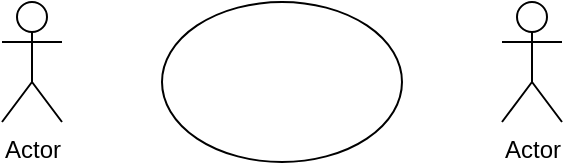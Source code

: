 <mxfile version="14.4.3" type="device"><diagram id="9jDa1SoQFmkCoa53CbhX" name="Page-1"><mxGraphModel dx="846" dy="1594" grid="1" gridSize="10" guides="1" tooltips="1" connect="1" arrows="1" fold="1" page="1" pageScale="1" pageWidth="850" pageHeight="1100" math="0" shadow="0"><root><mxCell id="0"/><mxCell id="1" parent="0"/><mxCell id="yQhzTc_aKzgR_yTL9H3S-1" value="Actor" style="shape=umlActor;verticalLabelPosition=bottom;verticalAlign=top;html=1;outlineConnect=0;" vertex="1" parent="1"><mxGeometry x="130" y="-320" width="30" height="60" as="geometry"/></mxCell><mxCell id="yQhzTc_aKzgR_yTL9H3S-2" value="Actor" style="shape=umlActor;verticalLabelPosition=bottom;verticalAlign=top;html=1;outlineConnect=0;" vertex="1" parent="1"><mxGeometry x="380" y="-320" width="30" height="60" as="geometry"/></mxCell><mxCell id="yQhzTc_aKzgR_yTL9H3S-3" value="" style="ellipse;whiteSpace=wrap;html=1;" vertex="1" parent="1"><mxGeometry x="210" y="-320" width="120" height="80" as="geometry"/></mxCell></root></mxGraphModel></diagram></mxfile>